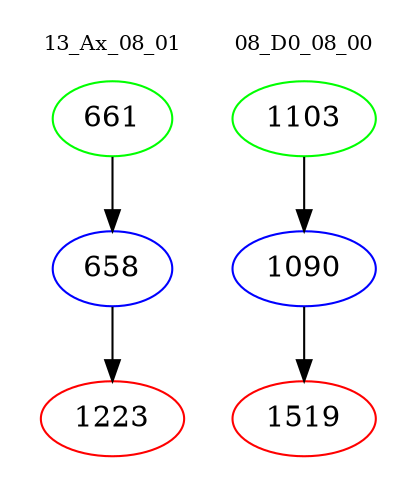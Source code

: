 digraph{
subgraph cluster_0 {
color = white
label = "13_Ax_08_01";
fontsize=10;
T0_661 [label="661", color="green"]
T0_661 -> T0_658 [color="black"]
T0_658 [label="658", color="blue"]
T0_658 -> T0_1223 [color="black"]
T0_1223 [label="1223", color="red"]
}
subgraph cluster_1 {
color = white
label = "08_D0_08_00";
fontsize=10;
T1_1103 [label="1103", color="green"]
T1_1103 -> T1_1090 [color="black"]
T1_1090 [label="1090", color="blue"]
T1_1090 -> T1_1519 [color="black"]
T1_1519 [label="1519", color="red"]
}
}
